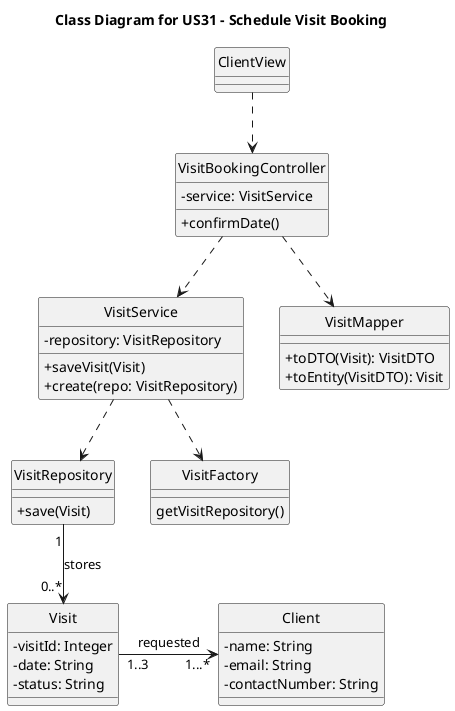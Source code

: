 @startuml
hide circle
skinparam classAttributeIconSize 0

title Class Diagram for US31 - Schedule Visit Booking

class Client {
  - name: String
  - email: String
  - contactNumber: String
}

class Visit {
  - visitId: Integer
  - date: String
  - status: String
}

class VisitRepository {
  + save(Visit)
}

class VisitFactory {
  getVisitRepository()
}

class VisitService {
  - repository: VisitRepository
  + saveVisit(Visit)
  + create(repo: VisitRepository)
}

class VisitBookingController {
  - service: VisitService
  + confirmDate()
}

class VisitMapper {
  + toDTO(Visit): VisitDTO
  + toEntity(VisitDTO): Visit
}

class ClientView {
}

ClientView ..> VisitBookingController
VisitBookingController ..> VisitMapper
VisitBookingController ..> VisitService
VisitService ..> VisitRepository
VisitRepository "1" --> "0..*" Visit : stores
Visit "1..3" --right--> "1...*" Client : requested
VisitService ..> VisitFactory
@enduml